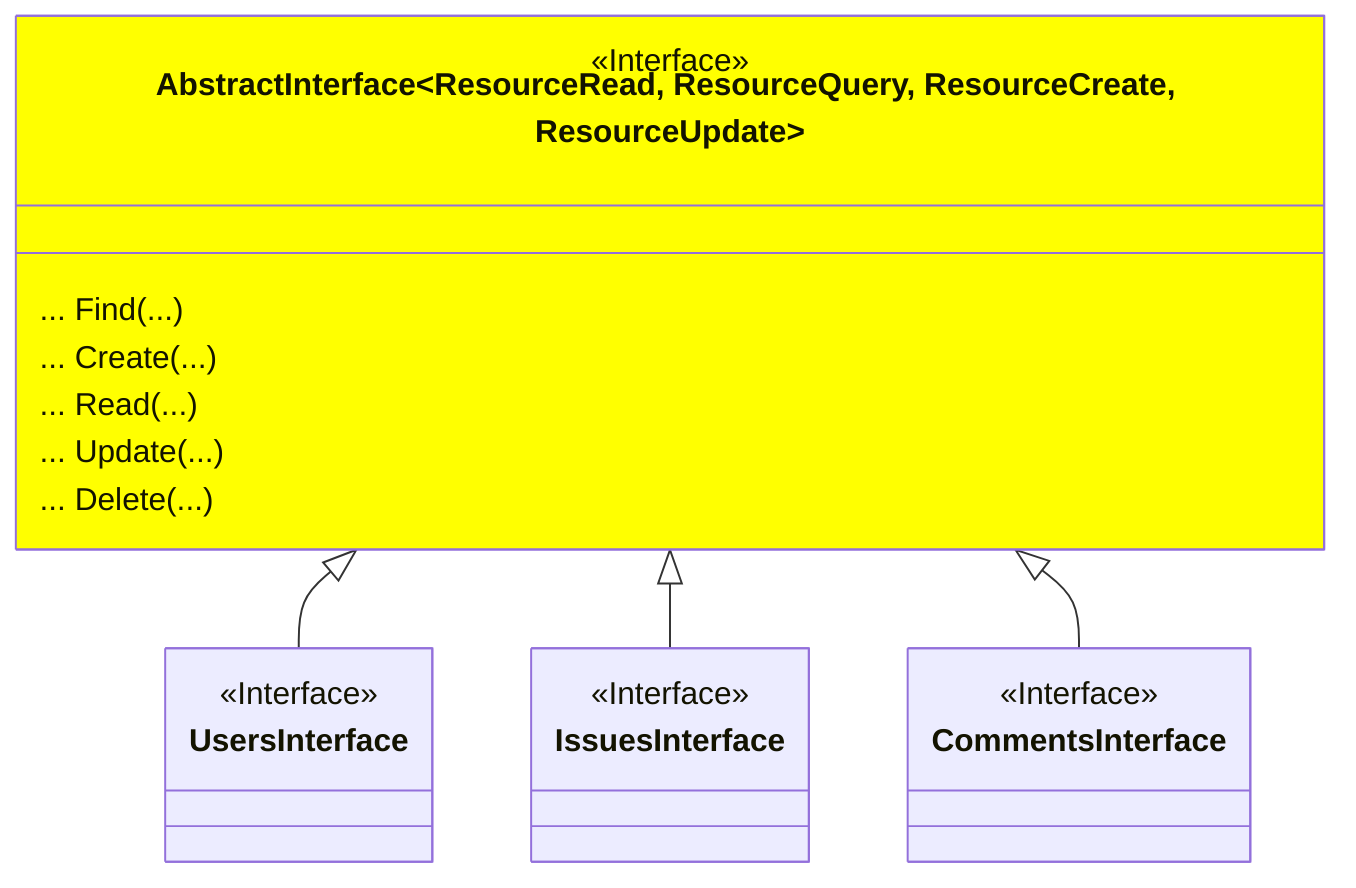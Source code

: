 classDiagram

    class AbstractInterface~ResourceRead, ResourceQuery, ResourceCreate, ResourceUpdate~ {
        <<Interface>>
        ... Find(...)
        ... Create(...)
        ... Read(...)
        ... Update(...)
        ... Delete(...)
    }

    class UsersInterface {
        <<Interface>>
    }

    class IssuesInterface {
        <<Interface>>
    }

    class CommentsInterface {
        <<Interface>>
    }

    AbstractInterface <|-- UsersInterface
    AbstractInterface <|-- IssuesInterface
    AbstractInterface <|-- CommentsInterface

    style AbstractInterface fill:yellow